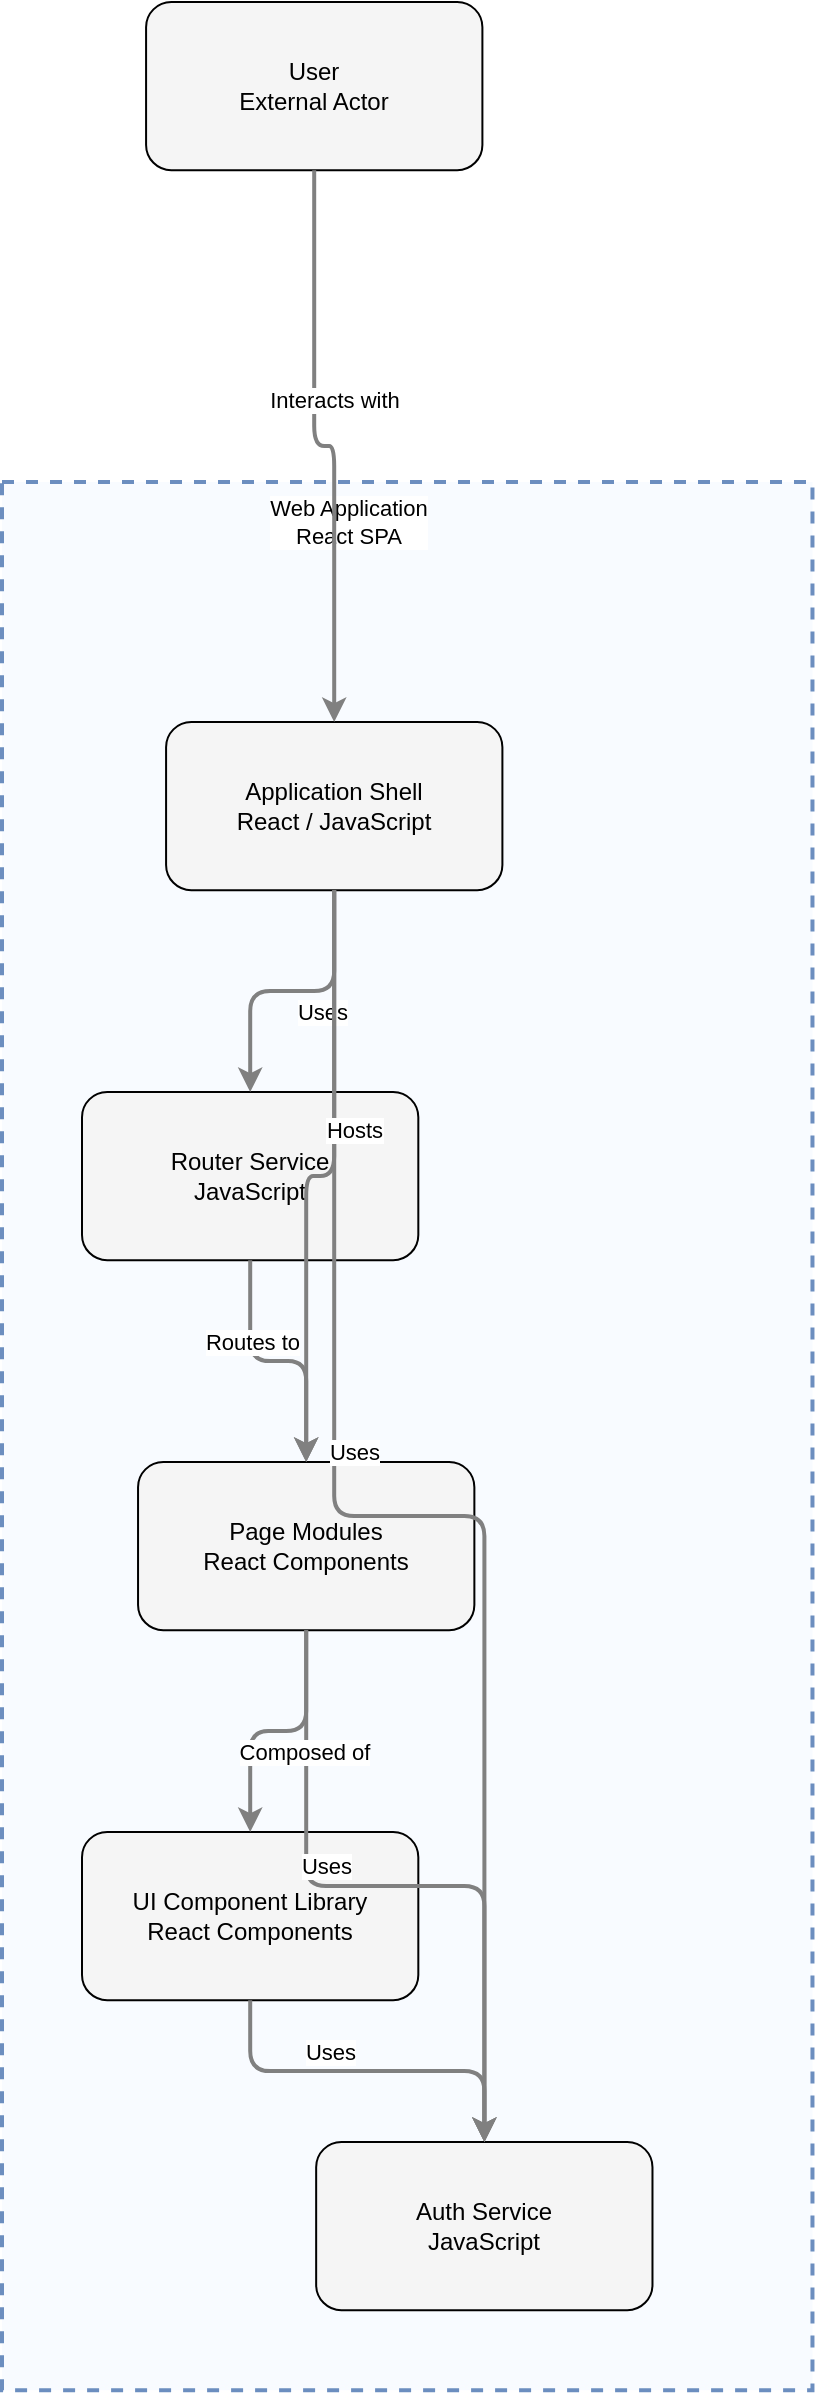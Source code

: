<?xml version="1.0" encoding="UTF-8"?>
      <mxfile version="14.6.5" type="device">
        <diagram id="codeviz-diagram" name="System Diagram">
          <mxGraphModel dx="1000" dy="1000" grid="1" gridSize="10" guides="1" tooltips="1" connect="1" arrows="1" fold="1" page="1" pageScale="1" pageWidth="1169" pageHeight="827" math="0" shadow="0">
            <root>
              <mxCell id="0"/>
              <mxCell id="1" parent="0"/>
              <mxCell id="1778" value="" style="html=1;whiteSpace=wrap;container=1;fillColor=#dae8fc;strokeColor=#6c8ebf;dashed=1;fillOpacity=20;strokeWidth=2;containerType=none;recursiveResize=0;movable=1;resizable=1;autosize=0;dropTarget=0" vertex="1" parent="1">
                <mxGeometry x="22" y="252" width="405.237" height="954.079" as="geometry"/>
              </mxCell>
              <mxCell id="1778_label" value="Web Application&lt;br&gt;React SPA" style="edgeLabel;html=1;align=center;verticalAlign=middle;resizable=0;labelBackgroundColor=white;spacing=5" vertex="1" parent="1">
                <mxGeometry x="30" y="260" width="329.237" height="24" as="geometry"/>
              </mxCell>
              <mxCell id="1784" value="User&lt;br&gt;External Actor" style="rounded=1;whiteSpace=wrap;html=1;fillColor=#f5f5f5" vertex="1" parent="1">
                    <mxGeometry x="94.039" y="12" width="168.158" height="84.079" as="geometry"/>
                  </mxCell>
<mxCell id="1779" value="Application Shell&lt;br&gt;React / JavaScript" style="rounded=1;whiteSpace=wrap;html=1;fillColor=#f5f5f5" vertex="1" parent="1778">
                    <mxGeometry x="82.039" y="120" width="168.158" height="84.079" as="geometry"/>
                  </mxCell>
<mxCell id="1780" value="Router Service&lt;br&gt;JavaScript" style="rounded=1;whiteSpace=wrap;html=1;fillColor=#f5f5f5" vertex="1" parent="1778">
                    <mxGeometry x="40.0" y="305" width="168.158" height="84.079" as="geometry"/>
                  </mxCell>
<mxCell id="1781" value="Auth Service&lt;br&gt;JavaScript" style="rounded=1;whiteSpace=wrap;html=1;fillColor=#f5f5f5" vertex="1" parent="1778">
                    <mxGeometry x="157.079" y="830" width="168.158" height="84.079" as="geometry"/>
                  </mxCell>
<mxCell id="1782" value="Page Modules&lt;br&gt;React Components" style="rounded=1;whiteSpace=wrap;html=1;fillColor=#f5f5f5" vertex="1" parent="1778">
                    <mxGeometry x="68.026" y="490" width="168.158" height="84.079" as="geometry"/>
                  </mxCell>
<mxCell id="1783" value="UI Component Library&lt;br&gt;React Components" style="rounded=1;whiteSpace=wrap;html=1;fillColor=#f5f5f5" vertex="1" parent="1778">
                    <mxGeometry x="40" y="675" width="168.158" height="84.079" as="geometry"/>
                  </mxCell>
              <mxCell id="edge-236" style="edgeStyle=orthogonalEdgeStyle;rounded=1;orthogonalLoop=1;jettySize=auto;html=1;strokeColor=#808080;strokeWidth=2;jumpStyle=arc;jumpSize=10;spacing=15;labelBackgroundColor=white;labelBorderColor=none" edge="1" parent="1" source="1779" target="1780">
                  <mxGeometry relative="1" as="geometry"/>
                </mxCell>
                <mxCell id="edge-236_label" value="Uses" style="edgeLabel;html=1;align=center;verticalAlign=middle;resizable=0;points=[];" vertex="1" connectable="0" parent="edge-236">
                  <mxGeometry x="-0.2" y="10" relative="1" as="geometry">
                    <mxPoint as="offset"/>
                  </mxGeometry>
                </mxCell>
<mxCell id="edge-237" style="edgeStyle=orthogonalEdgeStyle;rounded=1;orthogonalLoop=1;jettySize=auto;html=1;strokeColor=#808080;strokeWidth=2;jumpStyle=arc;jumpSize=10;spacing=15;labelBackgroundColor=white;labelBorderColor=none" edge="1" parent="1" source="1779" target="1781">
                  <mxGeometry relative="1" as="geometry"/>
                </mxCell>
                <mxCell id="edge-237_label" value="Uses" style="edgeLabel;html=1;align=center;verticalAlign=middle;resizable=0;points=[];" vertex="1" connectable="0" parent="edge-237">
                  <mxGeometry x="-0.2" y="10" relative="1" as="geometry">
                    <mxPoint as="offset"/>
                  </mxGeometry>
                </mxCell>
<mxCell id="edge-238" style="edgeStyle=orthogonalEdgeStyle;rounded=1;orthogonalLoop=1;jettySize=auto;html=1;strokeColor=#808080;strokeWidth=2;jumpStyle=arc;jumpSize=10;spacing=15;labelBackgroundColor=white;labelBorderColor=none" edge="1" parent="1" source="1779" target="1782">
                  <mxGeometry relative="1" as="geometry"/>
                </mxCell>
                <mxCell id="edge-238_label" value="Hosts" style="edgeLabel;html=1;align=center;verticalAlign=middle;resizable=0;points=[];" vertex="1" connectable="0" parent="edge-238">
                  <mxGeometry x="-0.2" y="10" relative="1" as="geometry">
                    <mxPoint as="offset"/>
                  </mxGeometry>
                </mxCell>
<mxCell id="edge-241" style="edgeStyle=orthogonalEdgeStyle;rounded=1;orthogonalLoop=1;jettySize=auto;html=1;strokeColor=#808080;strokeWidth=2;jumpStyle=arc;jumpSize=10;spacing=15;labelBackgroundColor=white;labelBorderColor=none" edge="1" parent="1" source="1782" target="1781">
                  <mxGeometry relative="1" as="geometry"/>
                </mxCell>
                <mxCell id="edge-241_label" value="Uses" style="edgeLabel;html=1;align=center;verticalAlign=middle;resizable=0;points=[];" vertex="1" connectable="0" parent="edge-241">
                  <mxGeometry x="-0.2" y="10" relative="1" as="geometry">
                    <mxPoint as="offset"/>
                  </mxGeometry>
                </mxCell>
<mxCell id="edge-240" style="edgeStyle=orthogonalEdgeStyle;rounded=1;orthogonalLoop=1;jettySize=auto;html=1;strokeColor=#808080;strokeWidth=2;jumpStyle=arc;jumpSize=10;spacing=15;labelBackgroundColor=white;labelBorderColor=none" edge="1" parent="1" source="1782" target="1783">
                  <mxGeometry relative="1" as="geometry"/>
                </mxCell>
                <mxCell id="edge-240_label" value="Composed of" style="edgeLabel;html=1;align=center;verticalAlign=middle;resizable=0;points=[];" vertex="1" connectable="0" parent="edge-240">
                  <mxGeometry x="-0.2" y="10" relative="1" as="geometry">
                    <mxPoint as="offset"/>
                  </mxGeometry>
                </mxCell>
<mxCell id="edge-242" style="edgeStyle=orthogonalEdgeStyle;rounded=1;orthogonalLoop=1;jettySize=auto;html=1;strokeColor=#808080;strokeWidth=2;jumpStyle=arc;jumpSize=10;spacing=15;labelBackgroundColor=white;labelBorderColor=none" edge="1" parent="1" source="1783" target="1781">
                  <mxGeometry relative="1" as="geometry"/>
                </mxCell>
                <mxCell id="edge-242_label" value="Uses" style="edgeLabel;html=1;align=center;verticalAlign=middle;resizable=0;points=[];" vertex="1" connectable="0" parent="edge-242">
                  <mxGeometry x="-0.2" y="10" relative="1" as="geometry">
                    <mxPoint as="offset"/>
                  </mxGeometry>
                </mxCell>
<mxCell id="edge-239" style="edgeStyle=orthogonalEdgeStyle;rounded=1;orthogonalLoop=1;jettySize=auto;html=1;strokeColor=#808080;strokeWidth=2;jumpStyle=arc;jumpSize=10;spacing=15;labelBackgroundColor=white;labelBorderColor=none" edge="1" parent="1" source="1780" target="1782">
                  <mxGeometry relative="1" as="geometry"/>
                </mxCell>
                <mxCell id="edge-239_label" value="Routes to" style="edgeLabel;html=1;align=center;verticalAlign=middle;resizable=0;points=[];" vertex="1" connectable="0" parent="edge-239">
                  <mxGeometry x="-0.2" y="10" relative="1" as="geometry">
                    <mxPoint as="offset"/>
                  </mxGeometry>
                </mxCell>
<mxCell id="edge-243" style="edgeStyle=orthogonalEdgeStyle;rounded=1;orthogonalLoop=1;jettySize=auto;html=1;strokeColor=#808080;strokeWidth=2;jumpStyle=arc;jumpSize=10;spacing=15;labelBackgroundColor=white;labelBorderColor=none" edge="1" parent="1" source="1784" target="1779">
                  <mxGeometry relative="1" as="geometry"/>
                </mxCell>
                <mxCell id="edge-243_label" value="Interacts with" style="edgeLabel;html=1;align=center;verticalAlign=middle;resizable=0;points=[];" vertex="1" connectable="0" parent="edge-243">
                  <mxGeometry x="-0.2" y="10" relative="1" as="geometry">
                    <mxPoint as="offset"/>
                  </mxGeometry>
                </mxCell>
            </root>
          </mxGraphModel>
        </diagram>
      </mxfile>